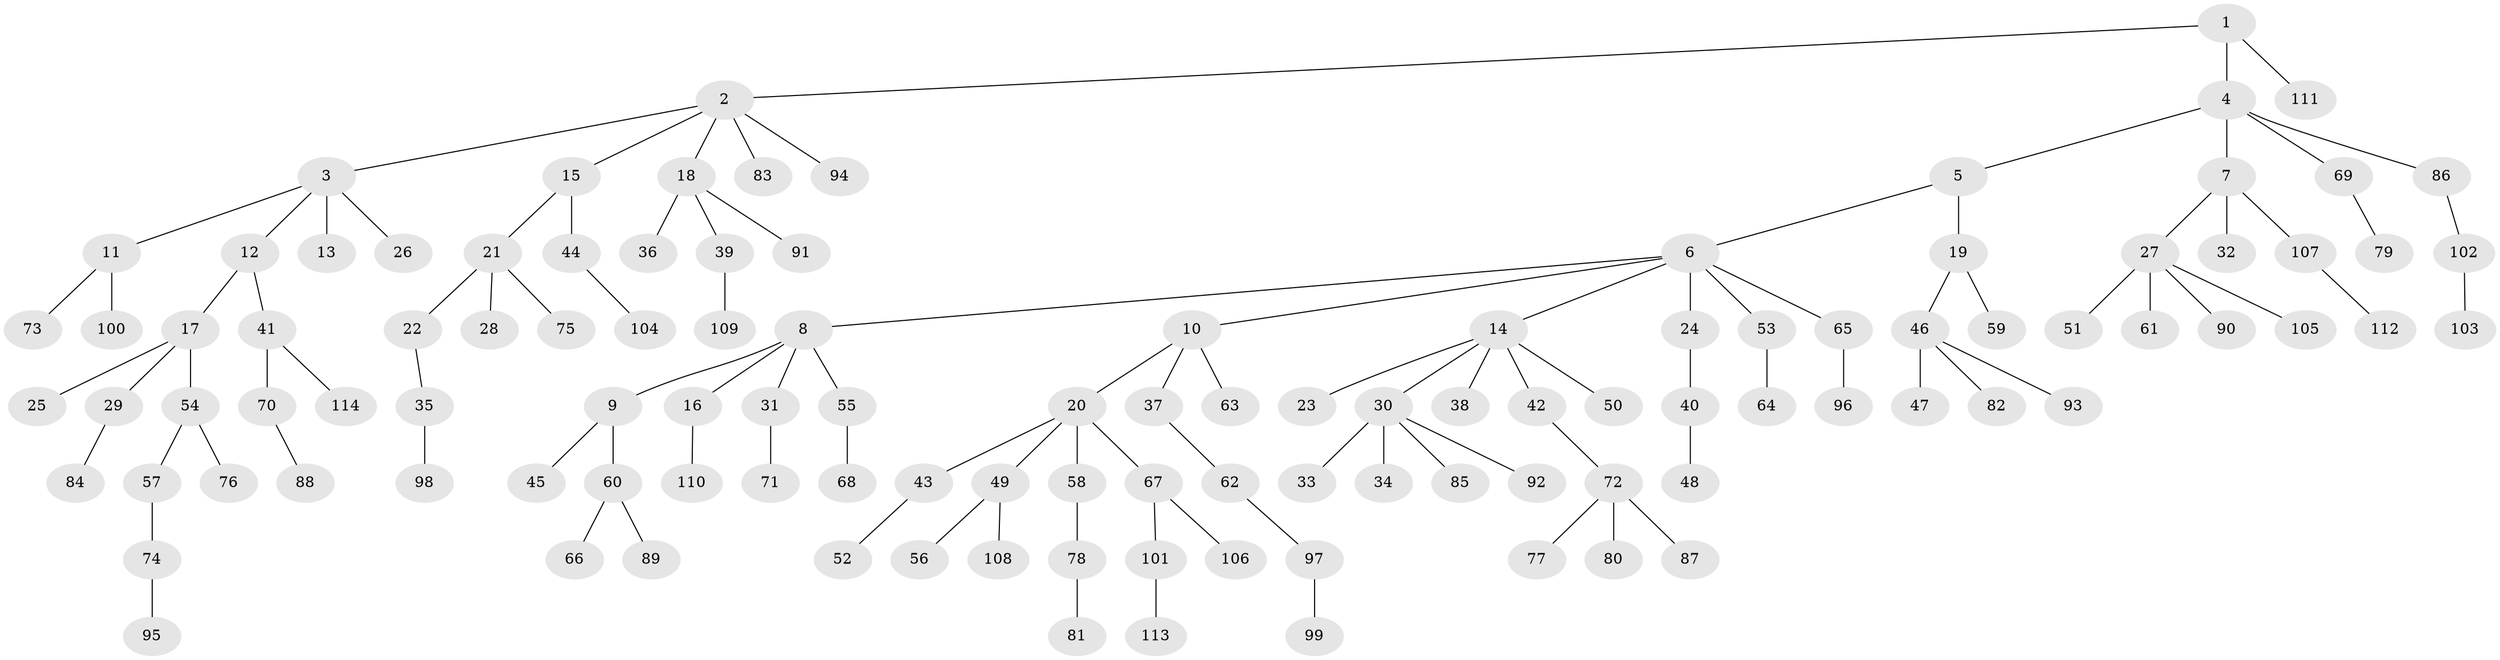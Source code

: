 // coarse degree distribution, {2: 0.22857142857142856, 4: 0.08571428571428572, 7: 0.02857142857142857, 5: 0.02857142857142857, 1: 0.5428571428571428, 3: 0.08571428571428572}
// Generated by graph-tools (version 1.1) at 2025/51/03/04/25 22:51:39]
// undirected, 114 vertices, 113 edges
graph export_dot {
  node [color=gray90,style=filled];
  1;
  2;
  3;
  4;
  5;
  6;
  7;
  8;
  9;
  10;
  11;
  12;
  13;
  14;
  15;
  16;
  17;
  18;
  19;
  20;
  21;
  22;
  23;
  24;
  25;
  26;
  27;
  28;
  29;
  30;
  31;
  32;
  33;
  34;
  35;
  36;
  37;
  38;
  39;
  40;
  41;
  42;
  43;
  44;
  45;
  46;
  47;
  48;
  49;
  50;
  51;
  52;
  53;
  54;
  55;
  56;
  57;
  58;
  59;
  60;
  61;
  62;
  63;
  64;
  65;
  66;
  67;
  68;
  69;
  70;
  71;
  72;
  73;
  74;
  75;
  76;
  77;
  78;
  79;
  80;
  81;
  82;
  83;
  84;
  85;
  86;
  87;
  88;
  89;
  90;
  91;
  92;
  93;
  94;
  95;
  96;
  97;
  98;
  99;
  100;
  101;
  102;
  103;
  104;
  105;
  106;
  107;
  108;
  109;
  110;
  111;
  112;
  113;
  114;
  1 -- 2;
  1 -- 4;
  1 -- 111;
  2 -- 3;
  2 -- 15;
  2 -- 18;
  2 -- 83;
  2 -- 94;
  3 -- 11;
  3 -- 12;
  3 -- 13;
  3 -- 26;
  4 -- 5;
  4 -- 7;
  4 -- 69;
  4 -- 86;
  5 -- 6;
  5 -- 19;
  6 -- 8;
  6 -- 10;
  6 -- 14;
  6 -- 24;
  6 -- 53;
  6 -- 65;
  7 -- 27;
  7 -- 32;
  7 -- 107;
  8 -- 9;
  8 -- 16;
  8 -- 31;
  8 -- 55;
  9 -- 45;
  9 -- 60;
  10 -- 20;
  10 -- 37;
  10 -- 63;
  11 -- 73;
  11 -- 100;
  12 -- 17;
  12 -- 41;
  14 -- 23;
  14 -- 30;
  14 -- 38;
  14 -- 42;
  14 -- 50;
  15 -- 21;
  15 -- 44;
  16 -- 110;
  17 -- 25;
  17 -- 29;
  17 -- 54;
  18 -- 36;
  18 -- 39;
  18 -- 91;
  19 -- 46;
  19 -- 59;
  20 -- 43;
  20 -- 49;
  20 -- 58;
  20 -- 67;
  21 -- 22;
  21 -- 28;
  21 -- 75;
  22 -- 35;
  24 -- 40;
  27 -- 51;
  27 -- 61;
  27 -- 90;
  27 -- 105;
  29 -- 84;
  30 -- 33;
  30 -- 34;
  30 -- 85;
  30 -- 92;
  31 -- 71;
  35 -- 98;
  37 -- 62;
  39 -- 109;
  40 -- 48;
  41 -- 70;
  41 -- 114;
  42 -- 72;
  43 -- 52;
  44 -- 104;
  46 -- 47;
  46 -- 82;
  46 -- 93;
  49 -- 56;
  49 -- 108;
  53 -- 64;
  54 -- 57;
  54 -- 76;
  55 -- 68;
  57 -- 74;
  58 -- 78;
  60 -- 66;
  60 -- 89;
  62 -- 97;
  65 -- 96;
  67 -- 101;
  67 -- 106;
  69 -- 79;
  70 -- 88;
  72 -- 77;
  72 -- 80;
  72 -- 87;
  74 -- 95;
  78 -- 81;
  86 -- 102;
  97 -- 99;
  101 -- 113;
  102 -- 103;
  107 -- 112;
}

